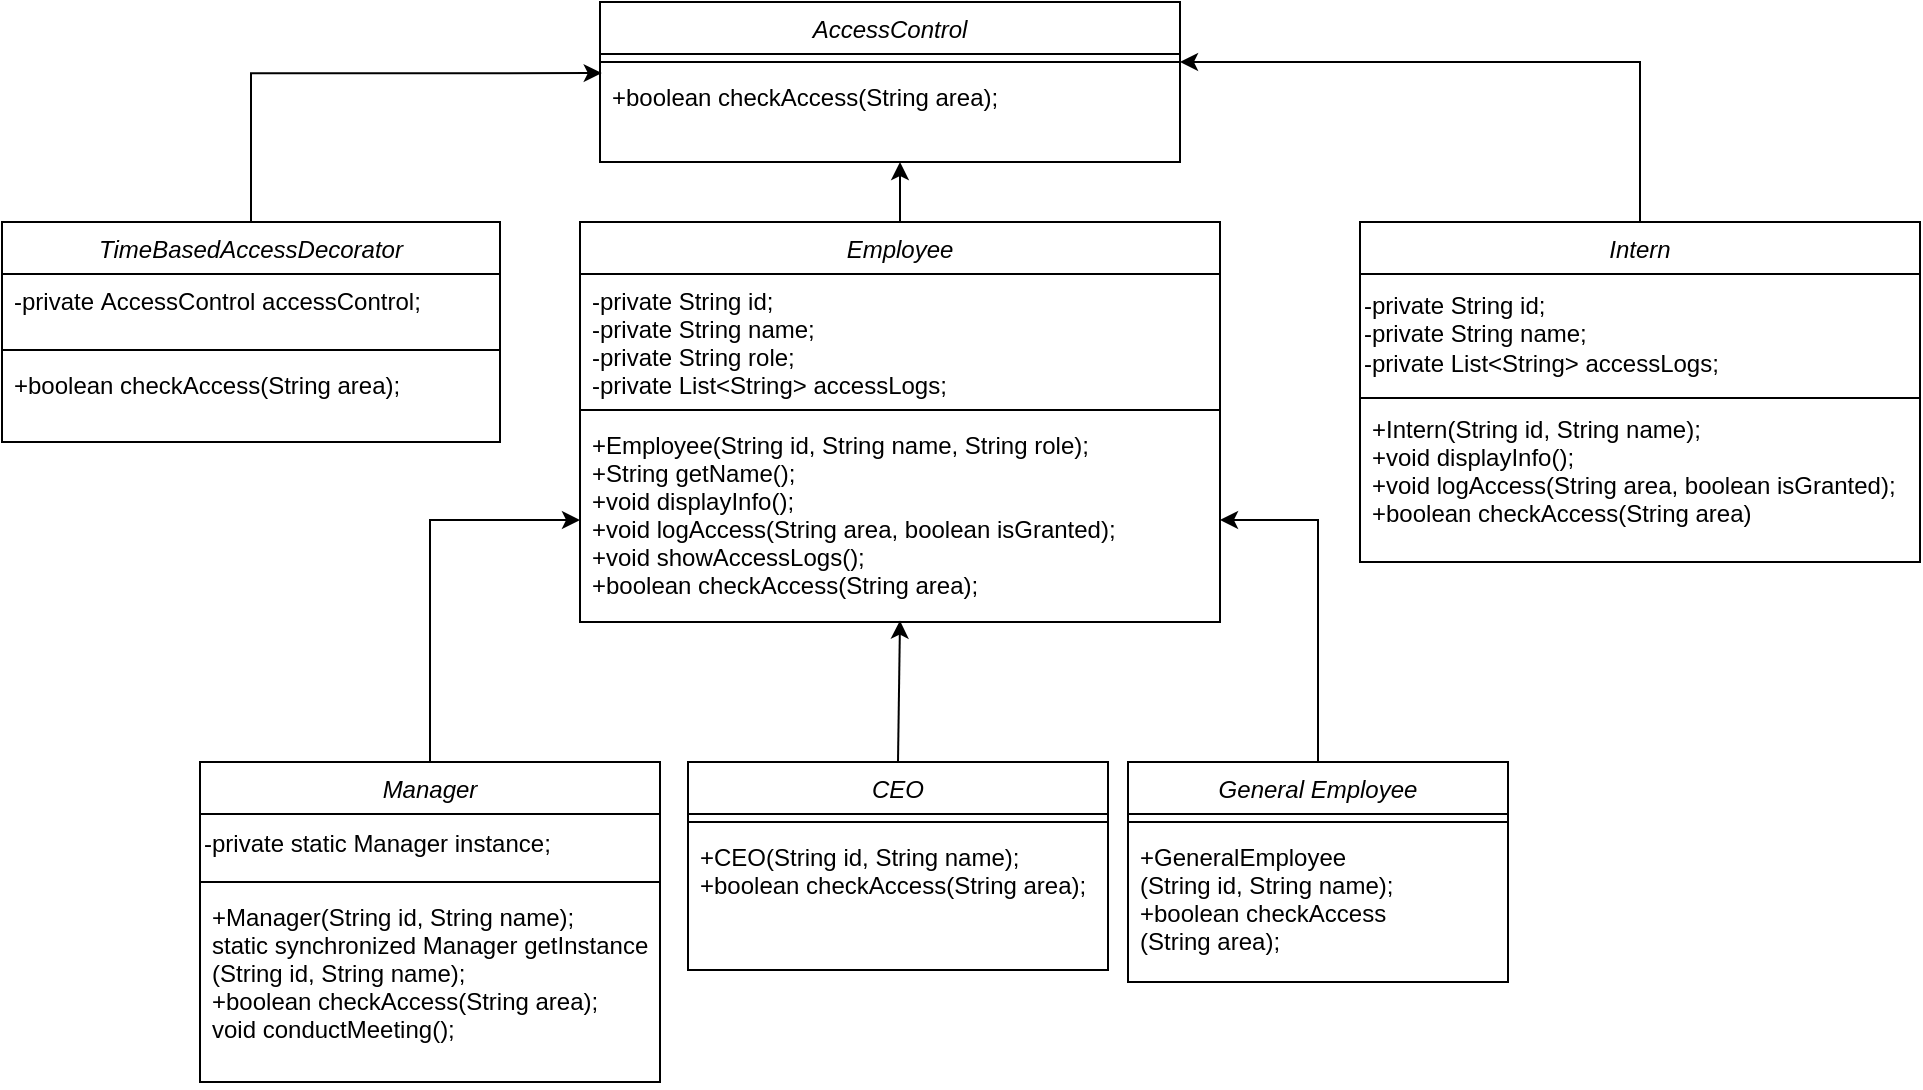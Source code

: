 <mxfile version="26.0.16">
  <diagram id="C5RBs43oDa-KdzZeNtuy" name="Page-1">
    <mxGraphModel dx="1494" dy="565" grid="1" gridSize="10" guides="1" tooltips="1" connect="1" arrows="1" fold="1" page="1" pageScale="1" pageWidth="827" pageHeight="1169" math="0" shadow="0">
      <root>
        <mxCell id="WIyWlLk6GJQsqaUBKTNV-0" />
        <mxCell id="WIyWlLk6GJQsqaUBKTNV-1" parent="WIyWlLk6GJQsqaUBKTNV-0" />
        <mxCell id="3NjYyyCdt-VSZ0NxyHAk-22" style="edgeStyle=orthogonalEdgeStyle;rounded=0;orthogonalLoop=1;jettySize=auto;html=1;" parent="WIyWlLk6GJQsqaUBKTNV-1" source="zkfFHV4jXpPFQw0GAbJ--0" edge="1">
          <mxGeometry relative="1" as="geometry">
            <mxPoint x="720" y="100" as="targetPoint" />
          </mxGeometry>
        </mxCell>
        <mxCell id="zkfFHV4jXpPFQw0GAbJ--0" value="Employee" style="swimlane;fontStyle=2;align=center;verticalAlign=top;childLayout=stackLayout;horizontal=1;startSize=26;horizontalStack=0;resizeParent=1;resizeLast=0;collapsible=1;marginBottom=0;rounded=0;shadow=0;strokeWidth=1;" parent="WIyWlLk6GJQsqaUBKTNV-1" vertex="1">
          <mxGeometry x="560" y="130" width="320" height="200" as="geometry">
            <mxRectangle x="220" y="120" width="160" height="26" as="alternateBounds" />
          </mxGeometry>
        </mxCell>
        <mxCell id="zkfFHV4jXpPFQw0GAbJ--2" value="-private String id;&#xa;-private String name;&#xa;-private String role;&#xa;-private List&lt;String&gt; accessLogs;" style="text;align=left;verticalAlign=top;spacingLeft=4;spacingRight=4;overflow=hidden;rotatable=0;points=[[0,0.5],[1,0.5]];portConstraint=eastwest;rounded=0;shadow=0;html=0;" parent="zkfFHV4jXpPFQw0GAbJ--0" vertex="1">
          <mxGeometry y="26" width="320" height="64" as="geometry" />
        </mxCell>
        <mxCell id="zkfFHV4jXpPFQw0GAbJ--4" value="" style="line;html=1;strokeWidth=1;align=left;verticalAlign=middle;spacingTop=-1;spacingLeft=3;spacingRight=3;rotatable=0;labelPosition=right;points=[];portConstraint=eastwest;" parent="zkfFHV4jXpPFQw0GAbJ--0" vertex="1">
          <mxGeometry y="90" width="320" height="8" as="geometry" />
        </mxCell>
        <mxCell id="zkfFHV4jXpPFQw0GAbJ--5" value="+Employee(String id, String name, String role);&#xa;+String getName();&#xa;+void displayInfo();&#xa;+void logAccess(String area, boolean isGranted);&#xa;+void showAccessLogs();&#xa;+boolean checkAccess(String area);" style="text;align=left;verticalAlign=top;spacingLeft=4;spacingRight=4;overflow=hidden;rotatable=0;points=[[0,0.5],[1,0.5]];portConstraint=eastwest;" parent="zkfFHV4jXpPFQw0GAbJ--0" vertex="1">
          <mxGeometry y="98" width="320" height="102" as="geometry" />
        </mxCell>
        <mxCell id="lVkuzS6S04bqbACS9grn-15" style="edgeStyle=orthogonalEdgeStyle;rounded=0;orthogonalLoop=1;jettySize=auto;html=1;entryX=0;entryY=0.5;entryDx=0;entryDy=0;" edge="1" parent="WIyWlLk6GJQsqaUBKTNV-1" source="klgjCnaohn4GWcETCebM-11" target="zkfFHV4jXpPFQw0GAbJ--5">
          <mxGeometry relative="1" as="geometry" />
        </mxCell>
        <mxCell id="klgjCnaohn4GWcETCebM-11" value="Manager" style="swimlane;fontStyle=2;align=center;verticalAlign=top;childLayout=stackLayout;horizontal=1;startSize=26;horizontalStack=0;resizeParent=1;resizeLast=0;collapsible=1;marginBottom=0;rounded=0;shadow=0;strokeWidth=1;" parent="WIyWlLk6GJQsqaUBKTNV-1" vertex="1">
          <mxGeometry x="370" y="400" width="230" height="160" as="geometry">
            <mxRectangle x="220" y="120" width="160" height="26" as="alternateBounds" />
          </mxGeometry>
        </mxCell>
        <mxCell id="lVkuzS6S04bqbACS9grn-4" value="-private static Manager instance;" style="text;html=1;align=left;verticalAlign=middle;resizable=0;points=[];autosize=1;strokeColor=none;fillColor=none;" vertex="1" parent="klgjCnaohn4GWcETCebM-11">
          <mxGeometry y="26" width="230" height="30" as="geometry" />
        </mxCell>
        <mxCell id="klgjCnaohn4GWcETCebM-15" value="" style="line;html=1;strokeWidth=1;align=left;verticalAlign=middle;spacingTop=-1;spacingLeft=3;spacingRight=3;rotatable=0;labelPosition=right;points=[];portConstraint=eastwest;" parent="klgjCnaohn4GWcETCebM-11" vertex="1">
          <mxGeometry y="56" width="230" height="8" as="geometry" />
        </mxCell>
        <mxCell id="klgjCnaohn4GWcETCebM-16" value="+Manager(String id, String name);&#xa;static synchronized Manager getInstance&#xa;(String id, String name);&#xa;+boolean checkAccess(String area);&#xa;void conductMeeting();" style="text;align=left;verticalAlign=top;spacingLeft=4;spacingRight=4;overflow=hidden;rotatable=0;points=[[0,0.5],[1,0.5]];portConstraint=eastwest;" parent="klgjCnaohn4GWcETCebM-11" vertex="1">
          <mxGeometry y="64" width="230" height="96" as="geometry" />
        </mxCell>
        <mxCell id="klgjCnaohn4GWcETCebM-17" value="CEO" style="swimlane;fontStyle=2;align=center;verticalAlign=top;childLayout=stackLayout;horizontal=1;startSize=26;horizontalStack=0;resizeParent=1;resizeLast=0;collapsible=1;marginBottom=0;rounded=0;shadow=0;strokeWidth=1;" parent="WIyWlLk6GJQsqaUBKTNV-1" vertex="1">
          <mxGeometry x="614" y="400" width="210" height="104" as="geometry">
            <mxRectangle x="220" y="120" width="160" height="26" as="alternateBounds" />
          </mxGeometry>
        </mxCell>
        <mxCell id="klgjCnaohn4GWcETCebM-19" value="" style="line;html=1;strokeWidth=1;align=left;verticalAlign=middle;spacingTop=-1;spacingLeft=3;spacingRight=3;rotatable=0;labelPosition=right;points=[];portConstraint=eastwest;" parent="klgjCnaohn4GWcETCebM-17" vertex="1">
          <mxGeometry y="26" width="210" height="8" as="geometry" />
        </mxCell>
        <mxCell id="klgjCnaohn4GWcETCebM-20" value="+CEO(String id, String name);&#xa;+boolean checkAccess(String area);" style="text;align=left;verticalAlign=top;spacingLeft=4;spacingRight=4;overflow=hidden;rotatable=0;points=[[0,0.5],[1,0.5]];portConstraint=eastwest;" parent="klgjCnaohn4GWcETCebM-17" vertex="1">
          <mxGeometry y="34" width="210" height="60" as="geometry" />
        </mxCell>
        <mxCell id="klgjCnaohn4GWcETCebM-21" value="Intern" style="swimlane;fontStyle=2;align=center;verticalAlign=top;childLayout=stackLayout;horizontal=1;startSize=26;horizontalStack=0;resizeParent=1;resizeLast=0;collapsible=1;marginBottom=0;rounded=0;shadow=0;strokeWidth=1;" parent="WIyWlLk6GJQsqaUBKTNV-1" vertex="1">
          <mxGeometry x="950" y="130" width="280" height="170" as="geometry">
            <mxRectangle x="220" y="120" width="160" height="26" as="alternateBounds" />
          </mxGeometry>
        </mxCell>
        <mxCell id="lVkuzS6S04bqbACS9grn-5" value="-private String id;&lt;div&gt;-private String name;&lt;/div&gt;&lt;div&gt;-private List&amp;lt;String&amp;gt; accessLogs;&lt;/div&gt;" style="text;html=1;align=left;verticalAlign=middle;resizable=0;points=[];autosize=1;strokeColor=none;fillColor=none;" vertex="1" parent="klgjCnaohn4GWcETCebM-21">
          <mxGeometry y="26" width="280" height="60" as="geometry" />
        </mxCell>
        <mxCell id="klgjCnaohn4GWcETCebM-23" value="" style="line;html=1;strokeWidth=1;align=left;verticalAlign=middle;spacingTop=-1;spacingLeft=3;spacingRight=3;rotatable=0;labelPosition=right;points=[];portConstraint=eastwest;" parent="klgjCnaohn4GWcETCebM-21" vertex="1">
          <mxGeometry y="86" width="280" height="4" as="geometry" />
        </mxCell>
        <mxCell id="klgjCnaohn4GWcETCebM-24" value="+Intern(String id, String name);&#xa;+void displayInfo();&#xa;+void logAccess(String area, boolean isGranted);&#xa;+boolean checkAccess(String area)" style="text;align=left;verticalAlign=top;spacingLeft=4;spacingRight=4;overflow=hidden;rotatable=0;points=[[0,0.5],[1,0.5]];portConstraint=eastwest;" parent="klgjCnaohn4GWcETCebM-21" vertex="1">
          <mxGeometry y="90" width="280" height="70" as="geometry" />
        </mxCell>
        <mxCell id="lVkuzS6S04bqbACS9grn-23" style="edgeStyle=orthogonalEdgeStyle;rounded=0;orthogonalLoop=1;jettySize=auto;html=1;entryX=1;entryY=0.5;entryDx=0;entryDy=0;" edge="1" parent="WIyWlLk6GJQsqaUBKTNV-1" source="klgjCnaohn4GWcETCebM-31" target="zkfFHV4jXpPFQw0GAbJ--5">
          <mxGeometry relative="1" as="geometry" />
        </mxCell>
        <mxCell id="klgjCnaohn4GWcETCebM-31" value="General Employee" style="swimlane;fontStyle=2;align=center;verticalAlign=top;childLayout=stackLayout;horizontal=1;startSize=26;horizontalStack=0;resizeParent=1;resizeLast=0;collapsible=1;marginBottom=0;rounded=0;shadow=0;strokeWidth=1;" parent="WIyWlLk6GJQsqaUBKTNV-1" vertex="1">
          <mxGeometry x="834" y="400" width="190" height="110" as="geometry">
            <mxRectangle x="220" y="120" width="160" height="26" as="alternateBounds" />
          </mxGeometry>
        </mxCell>
        <mxCell id="klgjCnaohn4GWcETCebM-33" value="" style="line;html=1;strokeWidth=1;align=left;verticalAlign=middle;spacingTop=-1;spacingLeft=3;spacingRight=3;rotatable=0;labelPosition=right;points=[];portConstraint=eastwest;" parent="klgjCnaohn4GWcETCebM-31" vertex="1">
          <mxGeometry y="26" width="190" height="8" as="geometry" />
        </mxCell>
        <mxCell id="klgjCnaohn4GWcETCebM-34" value="+GeneralEmployee&#xa;(String id, String name);&#xa;+boolean checkAccess&#xa;(String area);" style="text;align=left;verticalAlign=top;spacingLeft=4;spacingRight=4;overflow=hidden;rotatable=0;points=[[0,0.5],[1,0.5]];portConstraint=eastwest;" parent="klgjCnaohn4GWcETCebM-31" vertex="1">
          <mxGeometry y="34" width="190" height="76" as="geometry" />
        </mxCell>
        <mxCell id="3NjYyyCdt-VSZ0NxyHAk-0" value="AccessControl" style="swimlane;fontStyle=2;align=center;verticalAlign=top;childLayout=stackLayout;horizontal=1;startSize=26;horizontalStack=0;resizeParent=1;resizeLast=0;collapsible=1;marginBottom=0;rounded=0;shadow=0;strokeWidth=1;" parent="WIyWlLk6GJQsqaUBKTNV-1" vertex="1">
          <mxGeometry x="570" y="20" width="290" height="80" as="geometry">
            <mxRectangle x="220" y="120" width="160" height="26" as="alternateBounds" />
          </mxGeometry>
        </mxCell>
        <mxCell id="3NjYyyCdt-VSZ0NxyHAk-1" value="" style="line;html=1;strokeWidth=1;align=left;verticalAlign=middle;spacingTop=-1;spacingLeft=3;spacingRight=3;rotatable=0;labelPosition=right;points=[];portConstraint=eastwest;" parent="3NjYyyCdt-VSZ0NxyHAk-0" vertex="1">
          <mxGeometry y="26" width="290" height="8" as="geometry" />
        </mxCell>
        <mxCell id="3NjYyyCdt-VSZ0NxyHAk-2" value="+boolean checkAccess(String area);" style="text;align=left;verticalAlign=top;spacingLeft=4;spacingRight=4;overflow=hidden;rotatable=0;points=[[0,0.5],[1,0.5]];portConstraint=eastwest;" parent="3NjYyyCdt-VSZ0NxyHAk-0" vertex="1">
          <mxGeometry y="34" width="290" height="40" as="geometry" />
        </mxCell>
        <mxCell id="3NjYyyCdt-VSZ0NxyHAk-24" style="edgeStyle=orthogonalEdgeStyle;rounded=0;orthogonalLoop=1;jettySize=auto;html=1;entryX=1;entryY=0.5;entryDx=0;entryDy=0;entryPerimeter=0;" parent="WIyWlLk6GJQsqaUBKTNV-1" source="klgjCnaohn4GWcETCebM-21" target="3NjYyyCdt-VSZ0NxyHAk-1" edge="1">
          <mxGeometry relative="1" as="geometry" />
        </mxCell>
        <mxCell id="lVkuzS6S04bqbACS9grn-6" value="TimeBasedAccessDecorator" style="swimlane;fontStyle=2;align=center;verticalAlign=top;childLayout=stackLayout;horizontal=1;startSize=26;horizontalStack=0;resizeParent=1;resizeLast=0;collapsible=1;marginBottom=0;rounded=0;shadow=0;strokeWidth=1;" vertex="1" parent="WIyWlLk6GJQsqaUBKTNV-1">
          <mxGeometry x="271" y="130" width="249" height="110" as="geometry">
            <mxRectangle x="220" y="120" width="160" height="26" as="alternateBounds" />
          </mxGeometry>
        </mxCell>
        <mxCell id="lVkuzS6S04bqbACS9grn-7" value="-private AccessControl accessControl;" style="text;align=left;verticalAlign=top;spacingLeft=4;spacingRight=4;overflow=hidden;rotatable=0;points=[[0,0.5],[1,0.5]];portConstraint=eastwest;rounded=0;shadow=0;html=0;" vertex="1" parent="lVkuzS6S04bqbACS9grn-6">
          <mxGeometry y="26" width="249" height="34" as="geometry" />
        </mxCell>
        <mxCell id="lVkuzS6S04bqbACS9grn-8" value="" style="line;html=1;strokeWidth=1;align=left;verticalAlign=middle;spacingTop=-1;spacingLeft=3;spacingRight=3;rotatable=0;labelPosition=right;points=[];portConstraint=eastwest;" vertex="1" parent="lVkuzS6S04bqbACS9grn-6">
          <mxGeometry y="60" width="249" height="8" as="geometry" />
        </mxCell>
        <mxCell id="lVkuzS6S04bqbACS9grn-9" value="+boolean checkAccess(String area);" style="text;align=left;verticalAlign=top;spacingLeft=4;spacingRight=4;overflow=hidden;rotatable=0;points=[[0,0.5],[1,0.5]];portConstraint=eastwest;" vertex="1" parent="lVkuzS6S04bqbACS9grn-6">
          <mxGeometry y="68" width="249" height="42" as="geometry" />
        </mxCell>
        <mxCell id="lVkuzS6S04bqbACS9grn-10" style="edgeStyle=orthogonalEdgeStyle;rounded=0;orthogonalLoop=1;jettySize=auto;html=1;entryX=0.003;entryY=0.039;entryDx=0;entryDy=0;entryPerimeter=0;" edge="1" parent="WIyWlLk6GJQsqaUBKTNV-1" source="lVkuzS6S04bqbACS9grn-6" target="3NjYyyCdt-VSZ0NxyHAk-2">
          <mxGeometry relative="1" as="geometry" />
        </mxCell>
        <mxCell id="lVkuzS6S04bqbACS9grn-20" value="" style="endArrow=classic;html=1;rounded=0;exitX=0.5;exitY=0;exitDx=0;exitDy=0;entryX=0.5;entryY=0.993;entryDx=0;entryDy=0;entryPerimeter=0;" edge="1" parent="WIyWlLk6GJQsqaUBKTNV-1" source="klgjCnaohn4GWcETCebM-17" target="zkfFHV4jXpPFQw0GAbJ--5">
          <mxGeometry width="50" height="50" relative="1" as="geometry">
            <mxPoint x="760" y="370" as="sourcePoint" />
            <mxPoint x="810" y="320" as="targetPoint" />
          </mxGeometry>
        </mxCell>
      </root>
    </mxGraphModel>
  </diagram>
</mxfile>
